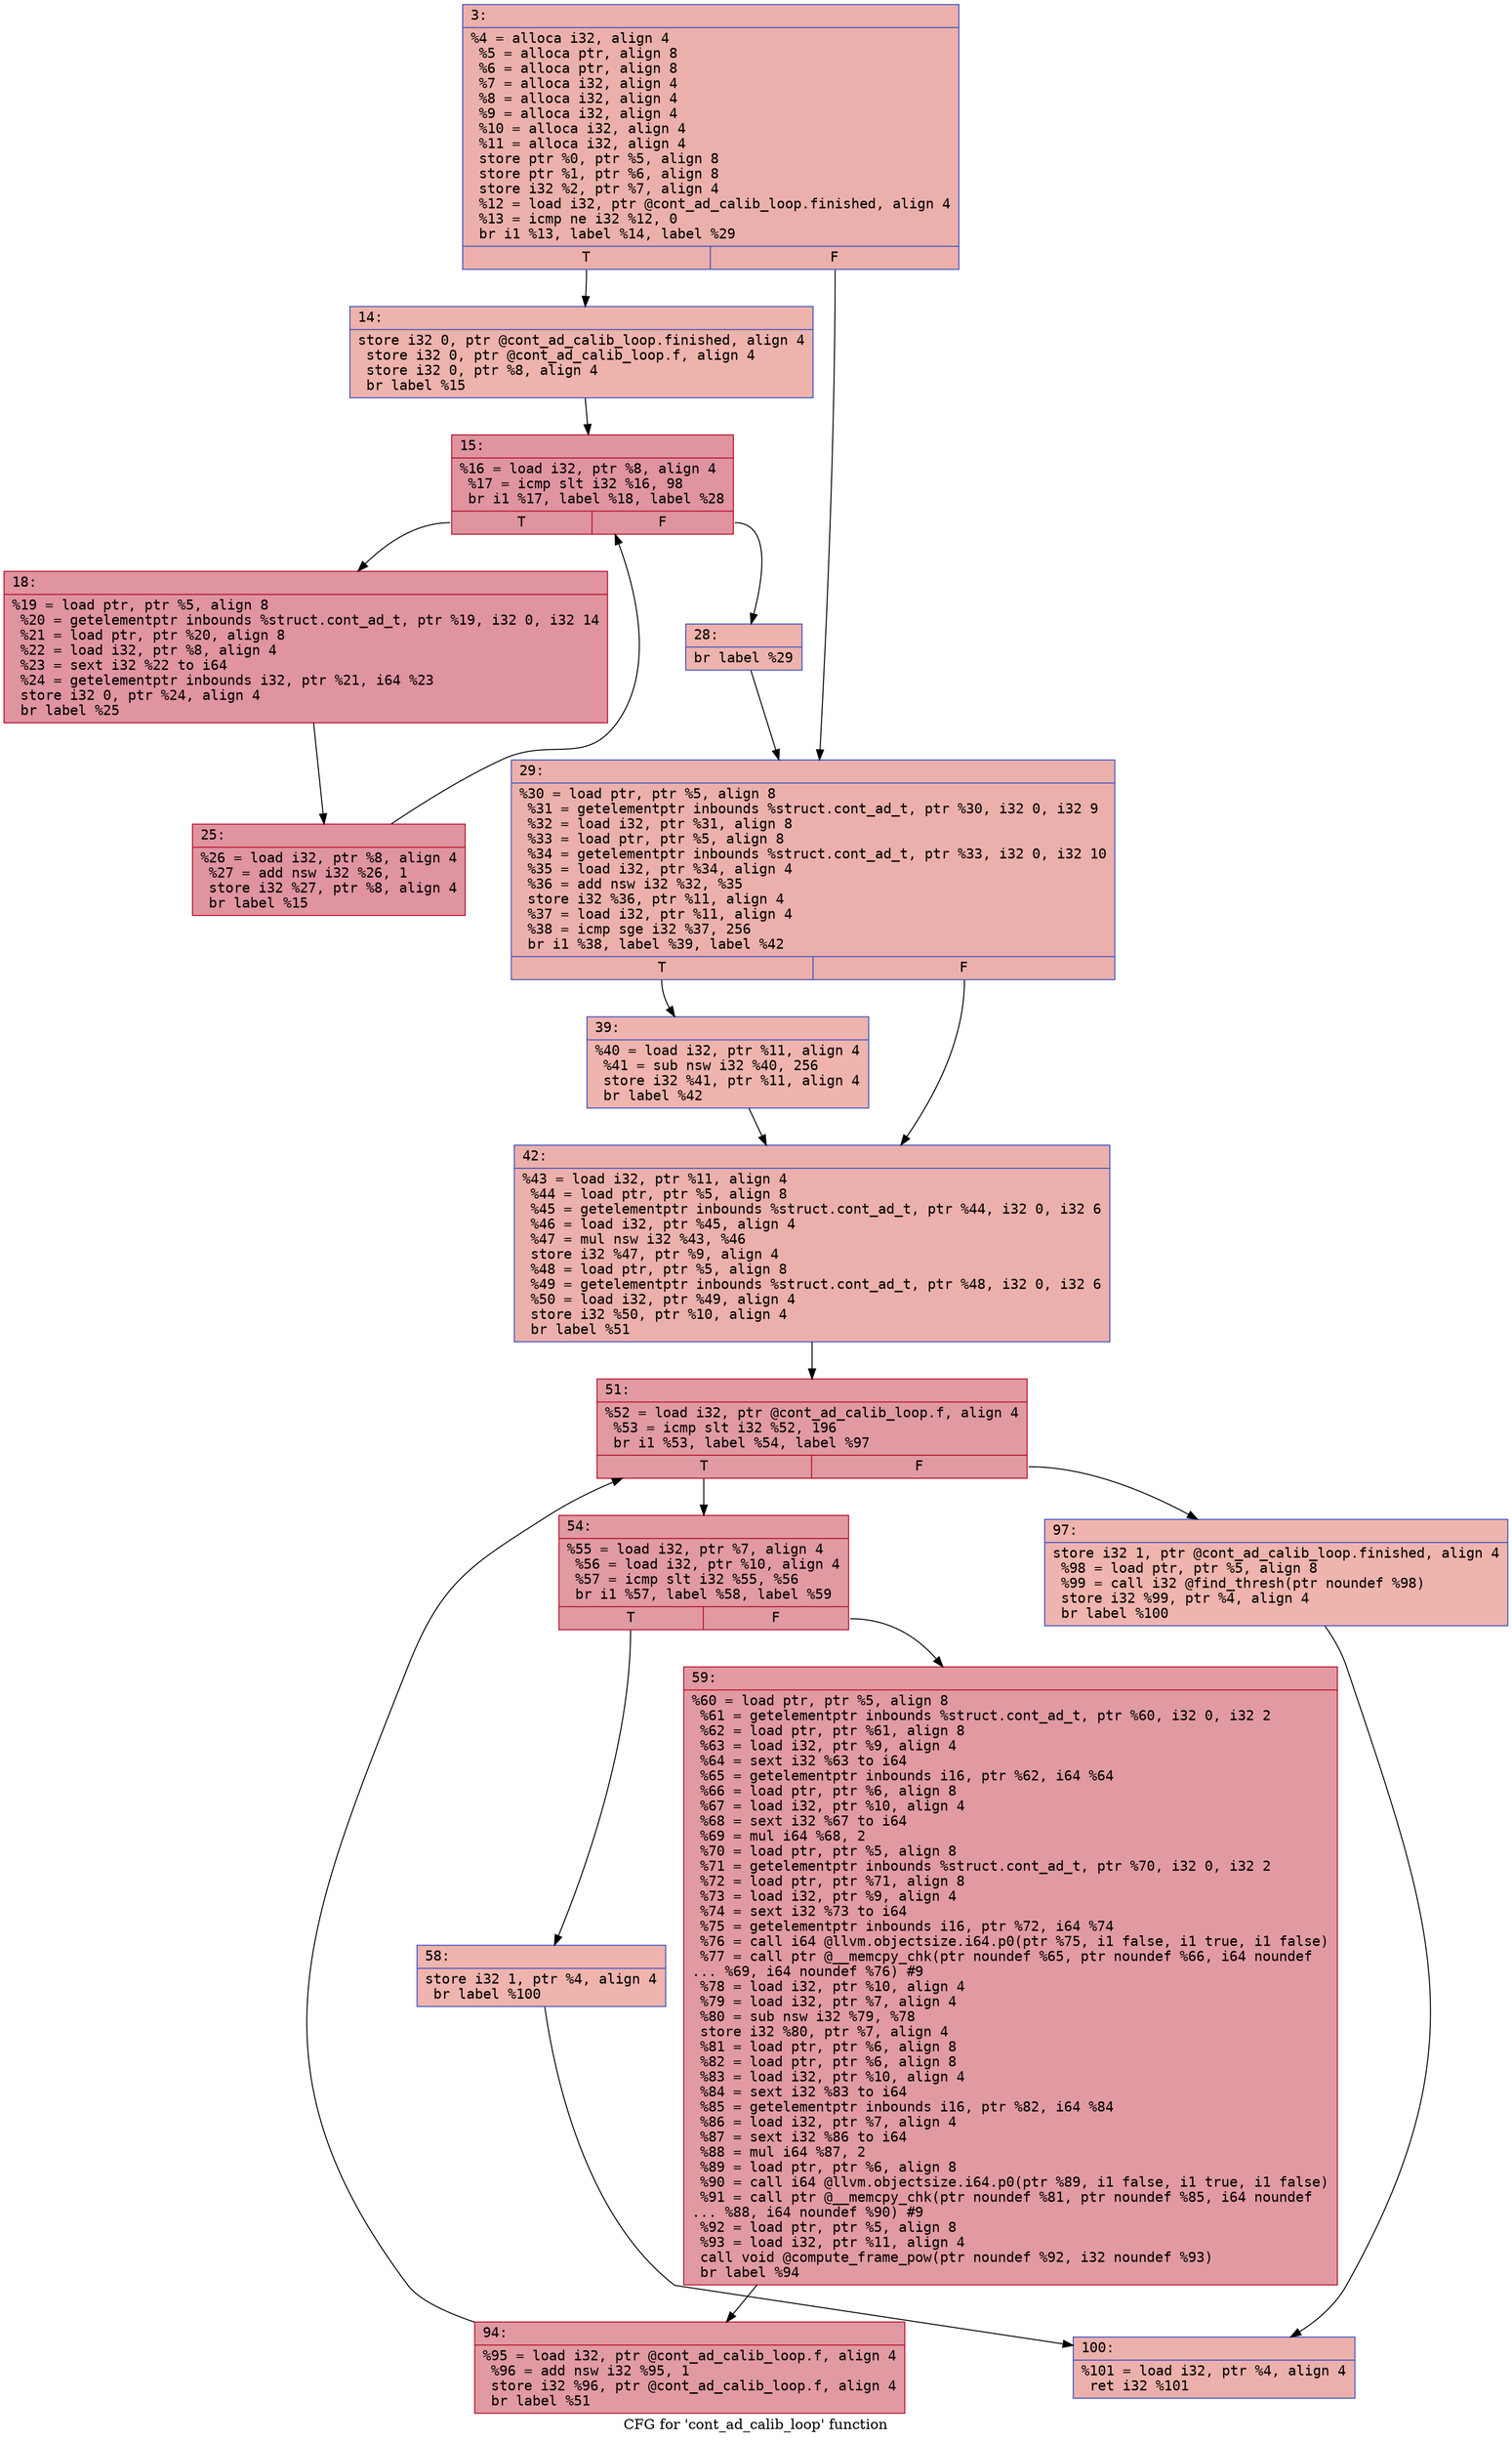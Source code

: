 digraph "CFG for 'cont_ad_calib_loop' function" {
	label="CFG for 'cont_ad_calib_loop' function";

	Node0x600000a7b2a0 [shape=record,color="#3d50c3ff", style=filled, fillcolor="#d24b4070" fontname="Courier",label="{3:\l|  %4 = alloca i32, align 4\l  %5 = alloca ptr, align 8\l  %6 = alloca ptr, align 8\l  %7 = alloca i32, align 4\l  %8 = alloca i32, align 4\l  %9 = alloca i32, align 4\l  %10 = alloca i32, align 4\l  %11 = alloca i32, align 4\l  store ptr %0, ptr %5, align 8\l  store ptr %1, ptr %6, align 8\l  store i32 %2, ptr %7, align 4\l  %12 = load i32, ptr @cont_ad_calib_loop.finished, align 4\l  %13 = icmp ne i32 %12, 0\l  br i1 %13, label %14, label %29\l|{<s0>T|<s1>F}}"];
	Node0x600000a7b2a0:s0 -> Node0x600000a7b2f0[tooltip="3 -> 14\nProbability 62.50%" ];
	Node0x600000a7b2a0:s1 -> Node0x600000a7b480[tooltip="3 -> 29\nProbability 37.50%" ];
	Node0x600000a7b2f0 [shape=record,color="#3d50c3ff", style=filled, fillcolor="#d6524470" fontname="Courier",label="{14:\l|  store i32 0, ptr @cont_ad_calib_loop.finished, align 4\l  store i32 0, ptr @cont_ad_calib_loop.f, align 4\l  store i32 0, ptr %8, align 4\l  br label %15\l}"];
	Node0x600000a7b2f0 -> Node0x600000a7b340[tooltip="14 -> 15\nProbability 100.00%" ];
	Node0x600000a7b340 [shape=record,color="#b70d28ff", style=filled, fillcolor="#b70d2870" fontname="Courier",label="{15:\l|  %16 = load i32, ptr %8, align 4\l  %17 = icmp slt i32 %16, 98\l  br i1 %17, label %18, label %28\l|{<s0>T|<s1>F}}"];
	Node0x600000a7b340:s0 -> Node0x600000a7b390[tooltip="15 -> 18\nProbability 96.88%" ];
	Node0x600000a7b340:s1 -> Node0x600000a7b430[tooltip="15 -> 28\nProbability 3.12%" ];
	Node0x600000a7b390 [shape=record,color="#b70d28ff", style=filled, fillcolor="#b70d2870" fontname="Courier",label="{18:\l|  %19 = load ptr, ptr %5, align 8\l  %20 = getelementptr inbounds %struct.cont_ad_t, ptr %19, i32 0, i32 14\l  %21 = load ptr, ptr %20, align 8\l  %22 = load i32, ptr %8, align 4\l  %23 = sext i32 %22 to i64\l  %24 = getelementptr inbounds i32, ptr %21, i64 %23\l  store i32 0, ptr %24, align 4\l  br label %25\l}"];
	Node0x600000a7b390 -> Node0x600000a7b3e0[tooltip="18 -> 25\nProbability 100.00%" ];
	Node0x600000a7b3e0 [shape=record,color="#b70d28ff", style=filled, fillcolor="#b70d2870" fontname="Courier",label="{25:\l|  %26 = load i32, ptr %8, align 4\l  %27 = add nsw i32 %26, 1\l  store i32 %27, ptr %8, align 4\l  br label %15\l}"];
	Node0x600000a7b3e0 -> Node0x600000a7b340[tooltip="25 -> 15\nProbability 100.00%" ];
	Node0x600000a7b430 [shape=record,color="#3d50c3ff", style=filled, fillcolor="#d6524470" fontname="Courier",label="{28:\l|  br label %29\l}"];
	Node0x600000a7b430 -> Node0x600000a7b480[tooltip="28 -> 29\nProbability 100.00%" ];
	Node0x600000a7b480 [shape=record,color="#3d50c3ff", style=filled, fillcolor="#d24b4070" fontname="Courier",label="{29:\l|  %30 = load ptr, ptr %5, align 8\l  %31 = getelementptr inbounds %struct.cont_ad_t, ptr %30, i32 0, i32 9\l  %32 = load i32, ptr %31, align 8\l  %33 = load ptr, ptr %5, align 8\l  %34 = getelementptr inbounds %struct.cont_ad_t, ptr %33, i32 0, i32 10\l  %35 = load i32, ptr %34, align 4\l  %36 = add nsw i32 %32, %35\l  store i32 %36, ptr %11, align 4\l  %37 = load i32, ptr %11, align 4\l  %38 = icmp sge i32 %37, 256\l  br i1 %38, label %39, label %42\l|{<s0>T|<s1>F}}"];
	Node0x600000a7b480:s0 -> Node0x600000a7b4d0[tooltip="29 -> 39\nProbability 50.00%" ];
	Node0x600000a7b480:s1 -> Node0x600000a7b520[tooltip="29 -> 42\nProbability 50.00%" ];
	Node0x600000a7b4d0 [shape=record,color="#3d50c3ff", style=filled, fillcolor="#d8564670" fontname="Courier",label="{39:\l|  %40 = load i32, ptr %11, align 4\l  %41 = sub nsw i32 %40, 256\l  store i32 %41, ptr %11, align 4\l  br label %42\l}"];
	Node0x600000a7b4d0 -> Node0x600000a7b520[tooltip="39 -> 42\nProbability 100.00%" ];
	Node0x600000a7b520 [shape=record,color="#3d50c3ff", style=filled, fillcolor="#d24b4070" fontname="Courier",label="{42:\l|  %43 = load i32, ptr %11, align 4\l  %44 = load ptr, ptr %5, align 8\l  %45 = getelementptr inbounds %struct.cont_ad_t, ptr %44, i32 0, i32 6\l  %46 = load i32, ptr %45, align 4\l  %47 = mul nsw i32 %43, %46\l  store i32 %47, ptr %9, align 4\l  %48 = load ptr, ptr %5, align 8\l  %49 = getelementptr inbounds %struct.cont_ad_t, ptr %48, i32 0, i32 6\l  %50 = load i32, ptr %49, align 4\l  store i32 %50, ptr %10, align 4\l  br label %51\l}"];
	Node0x600000a7b520 -> Node0x600000a7b570[tooltip="42 -> 51\nProbability 100.00%" ];
	Node0x600000a7b570 [shape=record,color="#b70d28ff", style=filled, fillcolor="#bb1b2c70" fontname="Courier",label="{51:\l|  %52 = load i32, ptr @cont_ad_calib_loop.f, align 4\l  %53 = icmp slt i32 %52, 196\l  br i1 %53, label %54, label %97\l|{<s0>T|<s1>F}}"];
	Node0x600000a7b570:s0 -> Node0x600000a7b5c0[tooltip="51 -> 54\nProbability 96.88%" ];
	Node0x600000a7b570:s1 -> Node0x600000a7b700[tooltip="51 -> 97\nProbability 3.12%" ];
	Node0x600000a7b5c0 [shape=record,color="#b70d28ff", style=filled, fillcolor="#bb1b2c70" fontname="Courier",label="{54:\l|  %55 = load i32, ptr %7, align 4\l  %56 = load i32, ptr %10, align 4\l  %57 = icmp slt i32 %55, %56\l  br i1 %57, label %58, label %59\l|{<s0>T|<s1>F}}"];
	Node0x600000a7b5c0:s0 -> Node0x600000a7b610[tooltip="54 -> 58\nProbability 3.12%" ];
	Node0x600000a7b5c0:s1 -> Node0x600000a7b660[tooltip="54 -> 59\nProbability 96.88%" ];
	Node0x600000a7b610 [shape=record,color="#3d50c3ff", style=filled, fillcolor="#d8564670" fontname="Courier",label="{58:\l|  store i32 1, ptr %4, align 4\l  br label %100\l}"];
	Node0x600000a7b610 -> Node0x600000a7b750[tooltip="58 -> 100\nProbability 100.00%" ];
	Node0x600000a7b660 [shape=record,color="#b70d28ff", style=filled, fillcolor="#bb1b2c70" fontname="Courier",label="{59:\l|  %60 = load ptr, ptr %5, align 8\l  %61 = getelementptr inbounds %struct.cont_ad_t, ptr %60, i32 0, i32 2\l  %62 = load ptr, ptr %61, align 8\l  %63 = load i32, ptr %9, align 4\l  %64 = sext i32 %63 to i64\l  %65 = getelementptr inbounds i16, ptr %62, i64 %64\l  %66 = load ptr, ptr %6, align 8\l  %67 = load i32, ptr %10, align 4\l  %68 = sext i32 %67 to i64\l  %69 = mul i64 %68, 2\l  %70 = load ptr, ptr %5, align 8\l  %71 = getelementptr inbounds %struct.cont_ad_t, ptr %70, i32 0, i32 2\l  %72 = load ptr, ptr %71, align 8\l  %73 = load i32, ptr %9, align 4\l  %74 = sext i32 %73 to i64\l  %75 = getelementptr inbounds i16, ptr %72, i64 %74\l  %76 = call i64 @llvm.objectsize.i64.p0(ptr %75, i1 false, i1 true, i1 false)\l  %77 = call ptr @__memcpy_chk(ptr noundef %65, ptr noundef %66, i64 noundef\l... %69, i64 noundef %76) #9\l  %78 = load i32, ptr %10, align 4\l  %79 = load i32, ptr %7, align 4\l  %80 = sub nsw i32 %79, %78\l  store i32 %80, ptr %7, align 4\l  %81 = load ptr, ptr %6, align 8\l  %82 = load ptr, ptr %6, align 8\l  %83 = load i32, ptr %10, align 4\l  %84 = sext i32 %83 to i64\l  %85 = getelementptr inbounds i16, ptr %82, i64 %84\l  %86 = load i32, ptr %7, align 4\l  %87 = sext i32 %86 to i64\l  %88 = mul i64 %87, 2\l  %89 = load ptr, ptr %6, align 8\l  %90 = call i64 @llvm.objectsize.i64.p0(ptr %89, i1 false, i1 true, i1 false)\l  %91 = call ptr @__memcpy_chk(ptr noundef %81, ptr noundef %85, i64 noundef\l... %88, i64 noundef %90) #9\l  %92 = load ptr, ptr %5, align 8\l  %93 = load i32, ptr %11, align 4\l  call void @compute_frame_pow(ptr noundef %92, i32 noundef %93)\l  br label %94\l}"];
	Node0x600000a7b660 -> Node0x600000a7b6b0[tooltip="59 -> 94\nProbability 100.00%" ];
	Node0x600000a7b6b0 [shape=record,color="#b70d28ff", style=filled, fillcolor="#bb1b2c70" fontname="Courier",label="{94:\l|  %95 = load i32, ptr @cont_ad_calib_loop.f, align 4\l  %96 = add nsw i32 %95, 1\l  store i32 %96, ptr @cont_ad_calib_loop.f, align 4\l  br label %51\l}"];
	Node0x600000a7b6b0 -> Node0x600000a7b570[tooltip="94 -> 51\nProbability 100.00%" ];
	Node0x600000a7b700 [shape=record,color="#3d50c3ff", style=filled, fillcolor="#d8564670" fontname="Courier",label="{97:\l|  store i32 1, ptr @cont_ad_calib_loop.finished, align 4\l  %98 = load ptr, ptr %5, align 8\l  %99 = call i32 @find_thresh(ptr noundef %98)\l  store i32 %99, ptr %4, align 4\l  br label %100\l}"];
	Node0x600000a7b700 -> Node0x600000a7b750[tooltip="97 -> 100\nProbability 100.00%" ];
	Node0x600000a7b750 [shape=record,color="#3d50c3ff", style=filled, fillcolor="#d24b4070" fontname="Courier",label="{100:\l|  %101 = load i32, ptr %4, align 4\l  ret i32 %101\l}"];
}
